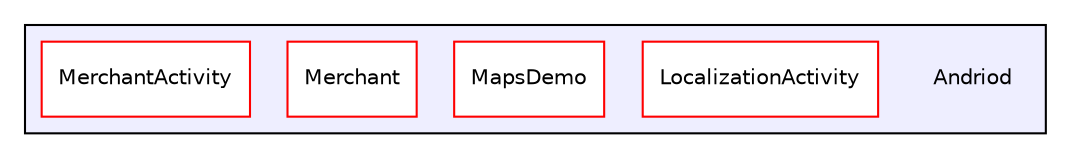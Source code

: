 digraph "Andriod" {
  compound=true
  node [ fontsize="10", fontname="Helvetica"];
  edge [ labelfontsize="10", labelfontname="Helvetica"];
  subgraph clusterdir_350d3b1b3e1360333aab8fe24ffceff6 {
    graph [ bgcolor="#eeeeff", pencolor="black", label="" URL="dir_350d3b1b3e1360333aab8fe24ffceff6.html"];
    dir_350d3b1b3e1360333aab8fe24ffceff6 [shape=plaintext label="Andriod"];
    dir_8741d57682459b70bdd19d2f89ee68e3 [shape=box label="LocalizationActivity" color="red" fillcolor="white" style="filled" URL="dir_8741d57682459b70bdd19d2f89ee68e3.html"];
    dir_20826fb937e9286f7f00036beb125b02 [shape=box label="MapsDemo" color="red" fillcolor="white" style="filled" URL="dir_20826fb937e9286f7f00036beb125b02.html"];
    dir_a98d3c868bc9bc8a8994f85efba2111c [shape=box label="Merchant" color="red" fillcolor="white" style="filled" URL="dir_a98d3c868bc9bc8a8994f85efba2111c.html"];
    dir_8c367956f3fe44b3595d7f0c900e1373 [shape=box label="MerchantActivity" color="red" fillcolor="white" style="filled" URL="dir_8c367956f3fe44b3595d7f0c900e1373.html"];
  }
}
